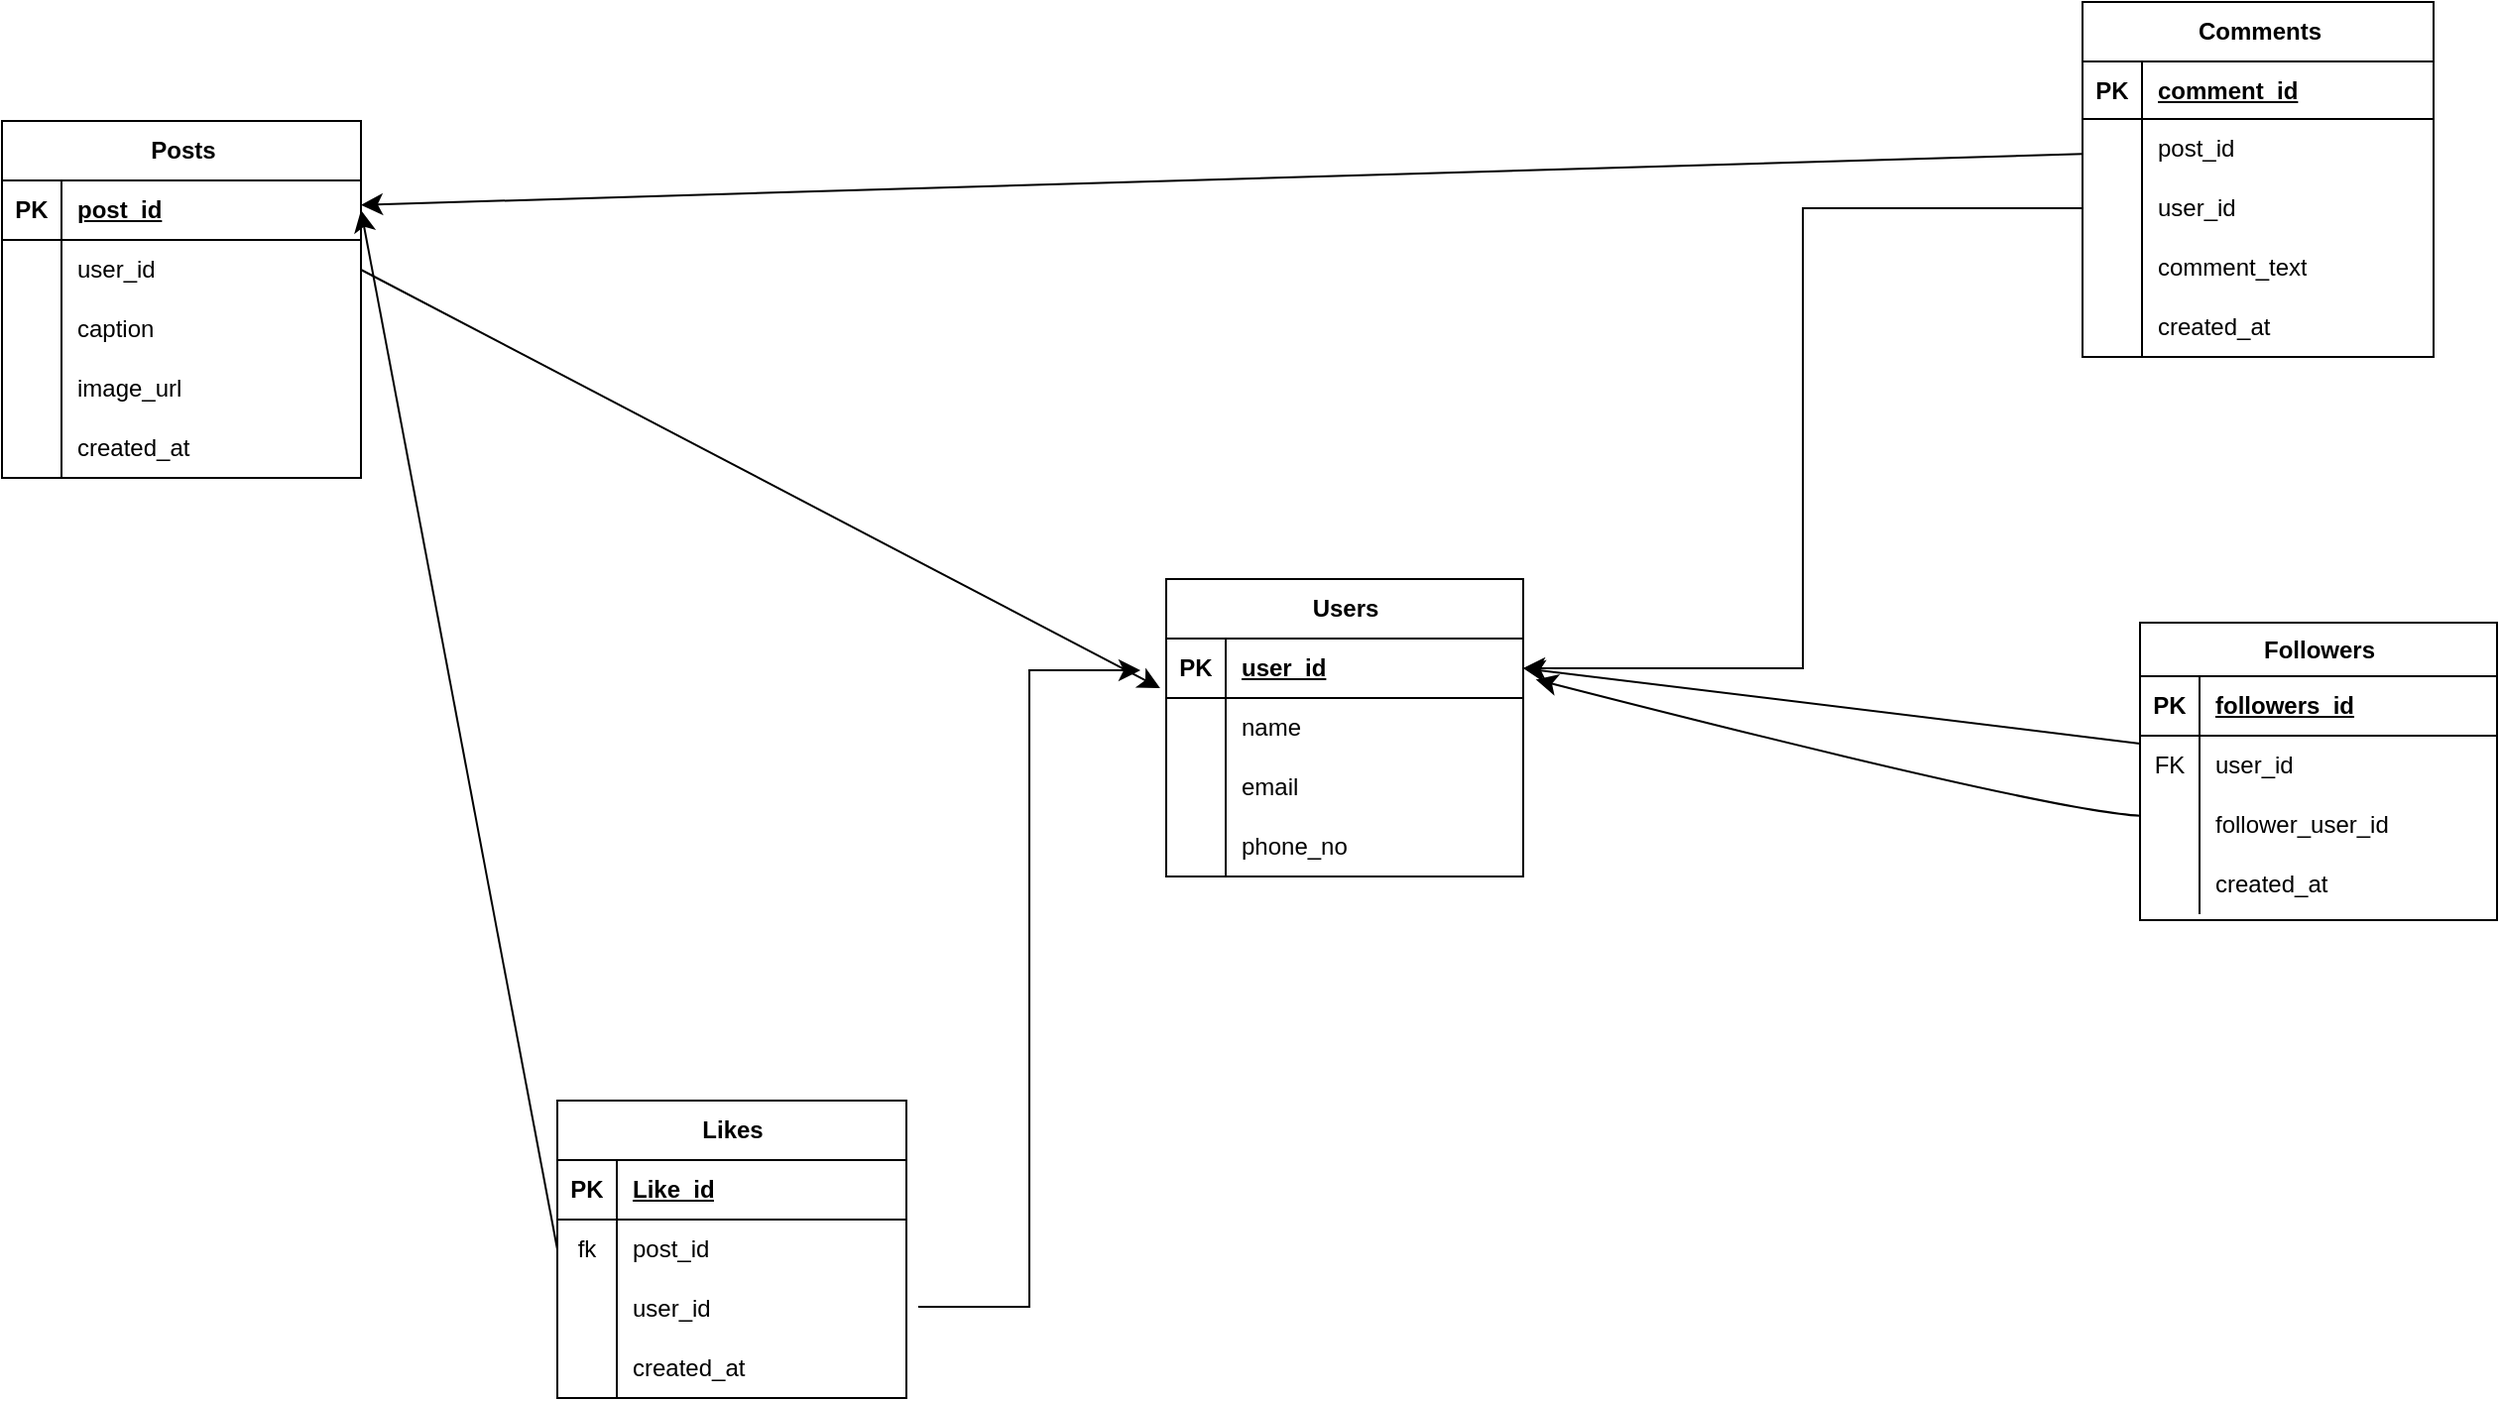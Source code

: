 <mxfile version="24.4.4" type="device">
  <diagram name="Page-1" id="QmumJRuwpqgM-9o2yc2R">
    <mxGraphModel dx="2472" dy="920" grid="0" gridSize="10" guides="1" tooltips="1" connect="1" arrows="1" fold="1" page="0" pageScale="1" pageWidth="850" pageHeight="1100" math="0" shadow="0">
      <root>
        <mxCell id="0" />
        <mxCell id="1" parent="0" />
        <mxCell id="hHKRv6Eab0-uG0hGWlH5-21" value="Users" style="shape=table;startSize=30;container=1;collapsible=1;childLayout=tableLayout;fixedRows=1;rowLines=0;fontStyle=1;align=center;resizeLast=1;html=1;" vertex="1" parent="1">
          <mxGeometry x="-425" y="352" width="180" height="150" as="geometry" />
        </mxCell>
        <mxCell id="hHKRv6Eab0-uG0hGWlH5-22" value="" style="shape=tableRow;horizontal=0;startSize=0;swimlaneHead=0;swimlaneBody=0;fillColor=none;collapsible=0;dropTarget=0;points=[[0,0.5],[1,0.5]];portConstraint=eastwest;top=0;left=0;right=0;bottom=1;" vertex="1" parent="hHKRv6Eab0-uG0hGWlH5-21">
          <mxGeometry y="30" width="180" height="30" as="geometry" />
        </mxCell>
        <mxCell id="hHKRv6Eab0-uG0hGWlH5-23" value="PK" style="shape=partialRectangle;connectable=0;fillColor=none;top=0;left=0;bottom=0;right=0;fontStyle=1;overflow=hidden;whiteSpace=wrap;html=1;" vertex="1" parent="hHKRv6Eab0-uG0hGWlH5-22">
          <mxGeometry width="30" height="30" as="geometry">
            <mxRectangle width="30" height="30" as="alternateBounds" />
          </mxGeometry>
        </mxCell>
        <mxCell id="hHKRv6Eab0-uG0hGWlH5-24" value="user_id" style="shape=partialRectangle;connectable=0;fillColor=none;top=0;left=0;bottom=0;right=0;align=left;spacingLeft=6;fontStyle=5;overflow=hidden;whiteSpace=wrap;html=1;" vertex="1" parent="hHKRv6Eab0-uG0hGWlH5-22">
          <mxGeometry x="30" width="150" height="30" as="geometry">
            <mxRectangle width="150" height="30" as="alternateBounds" />
          </mxGeometry>
        </mxCell>
        <mxCell id="hHKRv6Eab0-uG0hGWlH5-25" value="" style="shape=tableRow;horizontal=0;startSize=0;swimlaneHead=0;swimlaneBody=0;fillColor=none;collapsible=0;dropTarget=0;points=[[0,0.5],[1,0.5]];portConstraint=eastwest;top=0;left=0;right=0;bottom=0;" vertex="1" parent="hHKRv6Eab0-uG0hGWlH5-21">
          <mxGeometry y="60" width="180" height="30" as="geometry" />
        </mxCell>
        <mxCell id="hHKRv6Eab0-uG0hGWlH5-26" value="" style="shape=partialRectangle;connectable=0;fillColor=none;top=0;left=0;bottom=0;right=0;editable=1;overflow=hidden;whiteSpace=wrap;html=1;" vertex="1" parent="hHKRv6Eab0-uG0hGWlH5-25">
          <mxGeometry width="30" height="30" as="geometry">
            <mxRectangle width="30" height="30" as="alternateBounds" />
          </mxGeometry>
        </mxCell>
        <mxCell id="hHKRv6Eab0-uG0hGWlH5-27" value="name" style="shape=partialRectangle;connectable=0;fillColor=none;top=0;left=0;bottom=0;right=0;align=left;spacingLeft=6;overflow=hidden;whiteSpace=wrap;html=1;" vertex="1" parent="hHKRv6Eab0-uG0hGWlH5-25">
          <mxGeometry x="30" width="150" height="30" as="geometry">
            <mxRectangle width="150" height="30" as="alternateBounds" />
          </mxGeometry>
        </mxCell>
        <mxCell id="hHKRv6Eab0-uG0hGWlH5-28" value="" style="shape=tableRow;horizontal=0;startSize=0;swimlaneHead=0;swimlaneBody=0;fillColor=none;collapsible=0;dropTarget=0;points=[[0,0.5],[1,0.5]];portConstraint=eastwest;top=0;left=0;right=0;bottom=0;" vertex="1" parent="hHKRv6Eab0-uG0hGWlH5-21">
          <mxGeometry y="90" width="180" height="30" as="geometry" />
        </mxCell>
        <mxCell id="hHKRv6Eab0-uG0hGWlH5-29" value="" style="shape=partialRectangle;connectable=0;fillColor=none;top=0;left=0;bottom=0;right=0;editable=1;overflow=hidden;whiteSpace=wrap;html=1;" vertex="1" parent="hHKRv6Eab0-uG0hGWlH5-28">
          <mxGeometry width="30" height="30" as="geometry">
            <mxRectangle width="30" height="30" as="alternateBounds" />
          </mxGeometry>
        </mxCell>
        <mxCell id="hHKRv6Eab0-uG0hGWlH5-30" value="email" style="shape=partialRectangle;connectable=0;fillColor=none;top=0;left=0;bottom=0;right=0;align=left;spacingLeft=6;overflow=hidden;whiteSpace=wrap;html=1;" vertex="1" parent="hHKRv6Eab0-uG0hGWlH5-28">
          <mxGeometry x="30" width="150" height="30" as="geometry">
            <mxRectangle width="150" height="30" as="alternateBounds" />
          </mxGeometry>
        </mxCell>
        <mxCell id="hHKRv6Eab0-uG0hGWlH5-31" value="" style="shape=tableRow;horizontal=0;startSize=0;swimlaneHead=0;swimlaneBody=0;fillColor=none;collapsible=0;dropTarget=0;points=[[0,0.5],[1,0.5]];portConstraint=eastwest;top=0;left=0;right=0;bottom=0;" vertex="1" parent="hHKRv6Eab0-uG0hGWlH5-21">
          <mxGeometry y="120" width="180" height="30" as="geometry" />
        </mxCell>
        <mxCell id="hHKRv6Eab0-uG0hGWlH5-32" value="" style="shape=partialRectangle;connectable=0;fillColor=none;top=0;left=0;bottom=0;right=0;editable=1;overflow=hidden;whiteSpace=wrap;html=1;" vertex="1" parent="hHKRv6Eab0-uG0hGWlH5-31">
          <mxGeometry width="30" height="30" as="geometry">
            <mxRectangle width="30" height="30" as="alternateBounds" />
          </mxGeometry>
        </mxCell>
        <mxCell id="hHKRv6Eab0-uG0hGWlH5-33" value="phone_no" style="shape=partialRectangle;connectable=0;fillColor=none;top=0;left=0;bottom=0;right=0;align=left;spacingLeft=6;overflow=hidden;whiteSpace=wrap;html=1;" vertex="1" parent="hHKRv6Eab0-uG0hGWlH5-31">
          <mxGeometry x="30" width="150" height="30" as="geometry">
            <mxRectangle width="150" height="30" as="alternateBounds" />
          </mxGeometry>
        </mxCell>
        <mxCell id="hHKRv6Eab0-uG0hGWlH5-38" value="Posts" style="shape=table;startSize=30;container=1;collapsible=1;childLayout=tableLayout;fixedRows=1;rowLines=0;fontStyle=1;align=center;resizeLast=1;html=1;" vertex="1" parent="1">
          <mxGeometry x="-1012" y="121" width="181" height="180" as="geometry" />
        </mxCell>
        <mxCell id="hHKRv6Eab0-uG0hGWlH5-39" value="" style="shape=tableRow;horizontal=0;startSize=0;swimlaneHead=0;swimlaneBody=0;fillColor=none;collapsible=0;dropTarget=0;points=[[0,0.5],[1,0.5]];portConstraint=eastwest;top=0;left=0;right=0;bottom=1;" vertex="1" parent="hHKRv6Eab0-uG0hGWlH5-38">
          <mxGeometry y="30" width="181" height="30" as="geometry" />
        </mxCell>
        <mxCell id="hHKRv6Eab0-uG0hGWlH5-40" value="PK" style="shape=partialRectangle;connectable=0;fillColor=none;top=0;left=0;bottom=0;right=0;fontStyle=1;overflow=hidden;whiteSpace=wrap;html=1;" vertex="1" parent="hHKRv6Eab0-uG0hGWlH5-39">
          <mxGeometry width="30" height="30" as="geometry">
            <mxRectangle width="30" height="30" as="alternateBounds" />
          </mxGeometry>
        </mxCell>
        <mxCell id="hHKRv6Eab0-uG0hGWlH5-41" value="post_id" style="shape=partialRectangle;connectable=0;fillColor=none;top=0;left=0;bottom=0;right=0;align=left;spacingLeft=6;fontStyle=5;overflow=hidden;whiteSpace=wrap;html=1;" vertex="1" parent="hHKRv6Eab0-uG0hGWlH5-39">
          <mxGeometry x="30" width="151" height="30" as="geometry">
            <mxRectangle width="151" height="30" as="alternateBounds" />
          </mxGeometry>
        </mxCell>
        <mxCell id="hHKRv6Eab0-uG0hGWlH5-42" value="" style="shape=tableRow;horizontal=0;startSize=0;swimlaneHead=0;swimlaneBody=0;fillColor=none;collapsible=0;dropTarget=0;points=[[0,0.5],[1,0.5]];portConstraint=eastwest;top=0;left=0;right=0;bottom=0;" vertex="1" parent="hHKRv6Eab0-uG0hGWlH5-38">
          <mxGeometry y="60" width="181" height="30" as="geometry" />
        </mxCell>
        <mxCell id="hHKRv6Eab0-uG0hGWlH5-43" value="" style="shape=partialRectangle;connectable=0;fillColor=none;top=0;left=0;bottom=0;right=0;editable=1;overflow=hidden;whiteSpace=wrap;html=1;" vertex="1" parent="hHKRv6Eab0-uG0hGWlH5-42">
          <mxGeometry width="30" height="30" as="geometry">
            <mxRectangle width="30" height="30" as="alternateBounds" />
          </mxGeometry>
        </mxCell>
        <mxCell id="hHKRv6Eab0-uG0hGWlH5-44" value="user_id" style="shape=partialRectangle;connectable=0;fillColor=none;top=0;left=0;bottom=0;right=0;align=left;spacingLeft=6;overflow=hidden;whiteSpace=wrap;html=1;" vertex="1" parent="hHKRv6Eab0-uG0hGWlH5-42">
          <mxGeometry x="30" width="151" height="30" as="geometry">
            <mxRectangle width="151" height="30" as="alternateBounds" />
          </mxGeometry>
        </mxCell>
        <mxCell id="hHKRv6Eab0-uG0hGWlH5-45" value="" style="shape=tableRow;horizontal=0;startSize=0;swimlaneHead=0;swimlaneBody=0;fillColor=none;collapsible=0;dropTarget=0;points=[[0,0.5],[1,0.5]];portConstraint=eastwest;top=0;left=0;right=0;bottom=0;" vertex="1" parent="hHKRv6Eab0-uG0hGWlH5-38">
          <mxGeometry y="90" width="181" height="30" as="geometry" />
        </mxCell>
        <mxCell id="hHKRv6Eab0-uG0hGWlH5-46" value="" style="shape=partialRectangle;connectable=0;fillColor=none;top=0;left=0;bottom=0;right=0;editable=1;overflow=hidden;whiteSpace=wrap;html=1;" vertex="1" parent="hHKRv6Eab0-uG0hGWlH5-45">
          <mxGeometry width="30" height="30" as="geometry">
            <mxRectangle width="30" height="30" as="alternateBounds" />
          </mxGeometry>
        </mxCell>
        <mxCell id="hHKRv6Eab0-uG0hGWlH5-47" value="caption" style="shape=partialRectangle;connectable=0;fillColor=none;top=0;left=0;bottom=0;right=0;align=left;spacingLeft=6;overflow=hidden;whiteSpace=wrap;html=1;" vertex="1" parent="hHKRv6Eab0-uG0hGWlH5-45">
          <mxGeometry x="30" width="151" height="30" as="geometry">
            <mxRectangle width="151" height="30" as="alternateBounds" />
          </mxGeometry>
        </mxCell>
        <mxCell id="hHKRv6Eab0-uG0hGWlH5-48" value="" style="shape=tableRow;horizontal=0;startSize=0;swimlaneHead=0;swimlaneBody=0;fillColor=none;collapsible=0;dropTarget=0;points=[[0,0.5],[1,0.5]];portConstraint=eastwest;top=0;left=0;right=0;bottom=0;" vertex="1" parent="hHKRv6Eab0-uG0hGWlH5-38">
          <mxGeometry y="120" width="181" height="30" as="geometry" />
        </mxCell>
        <mxCell id="hHKRv6Eab0-uG0hGWlH5-49" value="" style="shape=partialRectangle;connectable=0;fillColor=none;top=0;left=0;bottom=0;right=0;editable=1;overflow=hidden;whiteSpace=wrap;html=1;" vertex="1" parent="hHKRv6Eab0-uG0hGWlH5-48">
          <mxGeometry width="30" height="30" as="geometry">
            <mxRectangle width="30" height="30" as="alternateBounds" />
          </mxGeometry>
        </mxCell>
        <mxCell id="hHKRv6Eab0-uG0hGWlH5-50" value="image_url" style="shape=partialRectangle;connectable=0;fillColor=none;top=0;left=0;bottom=0;right=0;align=left;spacingLeft=6;overflow=hidden;whiteSpace=wrap;html=1;" vertex="1" parent="hHKRv6Eab0-uG0hGWlH5-48">
          <mxGeometry x="30" width="151" height="30" as="geometry">
            <mxRectangle width="151" height="30" as="alternateBounds" />
          </mxGeometry>
        </mxCell>
        <mxCell id="hHKRv6Eab0-uG0hGWlH5-90" style="shape=tableRow;horizontal=0;startSize=0;swimlaneHead=0;swimlaneBody=0;fillColor=none;collapsible=0;dropTarget=0;points=[[0,0.5],[1,0.5]];portConstraint=eastwest;top=0;left=0;right=0;bottom=0;" vertex="1" parent="hHKRv6Eab0-uG0hGWlH5-38">
          <mxGeometry y="150" width="181" height="30" as="geometry" />
        </mxCell>
        <mxCell id="hHKRv6Eab0-uG0hGWlH5-91" style="shape=partialRectangle;connectable=0;fillColor=none;top=0;left=0;bottom=0;right=0;editable=1;overflow=hidden;whiteSpace=wrap;html=1;" vertex="1" parent="hHKRv6Eab0-uG0hGWlH5-90">
          <mxGeometry width="30" height="30" as="geometry">
            <mxRectangle width="30" height="30" as="alternateBounds" />
          </mxGeometry>
        </mxCell>
        <mxCell id="hHKRv6Eab0-uG0hGWlH5-92" value="created_at" style="shape=partialRectangle;connectable=0;fillColor=none;top=0;left=0;bottom=0;right=0;align=left;spacingLeft=6;overflow=hidden;whiteSpace=wrap;html=1;" vertex="1" parent="hHKRv6Eab0-uG0hGWlH5-90">
          <mxGeometry x="30" width="151" height="30" as="geometry">
            <mxRectangle width="151" height="30" as="alternateBounds" />
          </mxGeometry>
        </mxCell>
        <mxCell id="hHKRv6Eab0-uG0hGWlH5-51" value="Comments" style="shape=table;startSize=30;container=1;collapsible=1;childLayout=tableLayout;fixedRows=1;rowLines=0;fontStyle=1;align=center;resizeLast=1;html=1;" vertex="1" parent="1">
          <mxGeometry x="37" y="61" width="177" height="179" as="geometry" />
        </mxCell>
        <mxCell id="hHKRv6Eab0-uG0hGWlH5-52" value="" style="shape=tableRow;horizontal=0;startSize=0;swimlaneHead=0;swimlaneBody=0;fillColor=none;collapsible=0;dropTarget=0;points=[[0,0.5],[1,0.5]];portConstraint=eastwest;top=0;left=0;right=0;bottom=1;" vertex="1" parent="hHKRv6Eab0-uG0hGWlH5-51">
          <mxGeometry y="30" width="177" height="29" as="geometry" />
        </mxCell>
        <mxCell id="hHKRv6Eab0-uG0hGWlH5-53" value="PK" style="shape=partialRectangle;connectable=0;fillColor=none;top=0;left=0;bottom=0;right=0;fontStyle=1;overflow=hidden;whiteSpace=wrap;html=1;" vertex="1" parent="hHKRv6Eab0-uG0hGWlH5-52">
          <mxGeometry width="30" height="29" as="geometry">
            <mxRectangle width="30" height="29" as="alternateBounds" />
          </mxGeometry>
        </mxCell>
        <mxCell id="hHKRv6Eab0-uG0hGWlH5-54" value="comment_id" style="shape=partialRectangle;connectable=0;fillColor=none;top=0;left=0;bottom=0;right=0;align=left;spacingLeft=6;fontStyle=5;overflow=hidden;whiteSpace=wrap;html=1;" vertex="1" parent="hHKRv6Eab0-uG0hGWlH5-52">
          <mxGeometry x="30" width="147" height="29" as="geometry">
            <mxRectangle width="147" height="29" as="alternateBounds" />
          </mxGeometry>
        </mxCell>
        <mxCell id="hHKRv6Eab0-uG0hGWlH5-55" value="" style="shape=tableRow;horizontal=0;startSize=0;swimlaneHead=0;swimlaneBody=0;fillColor=none;collapsible=0;dropTarget=0;points=[[0,0.5],[1,0.5]];portConstraint=eastwest;top=0;left=0;right=0;bottom=0;" vertex="1" parent="hHKRv6Eab0-uG0hGWlH5-51">
          <mxGeometry y="59" width="177" height="30" as="geometry" />
        </mxCell>
        <mxCell id="hHKRv6Eab0-uG0hGWlH5-56" value="" style="shape=partialRectangle;connectable=0;fillColor=none;top=0;left=0;bottom=0;right=0;editable=1;overflow=hidden;whiteSpace=wrap;html=1;" vertex="1" parent="hHKRv6Eab0-uG0hGWlH5-55">
          <mxGeometry width="30" height="30" as="geometry">
            <mxRectangle width="30" height="30" as="alternateBounds" />
          </mxGeometry>
        </mxCell>
        <mxCell id="hHKRv6Eab0-uG0hGWlH5-57" value="post_id" style="shape=partialRectangle;connectable=0;fillColor=none;top=0;left=0;bottom=0;right=0;align=left;spacingLeft=6;overflow=hidden;whiteSpace=wrap;html=1;" vertex="1" parent="hHKRv6Eab0-uG0hGWlH5-55">
          <mxGeometry x="30" width="147" height="30" as="geometry">
            <mxRectangle width="147" height="30" as="alternateBounds" />
          </mxGeometry>
        </mxCell>
        <mxCell id="hHKRv6Eab0-uG0hGWlH5-58" value="" style="shape=tableRow;horizontal=0;startSize=0;swimlaneHead=0;swimlaneBody=0;fillColor=none;collapsible=0;dropTarget=0;points=[[0,0.5],[1,0.5]];portConstraint=eastwest;top=0;left=0;right=0;bottom=0;" vertex="1" parent="hHKRv6Eab0-uG0hGWlH5-51">
          <mxGeometry y="89" width="177" height="30" as="geometry" />
        </mxCell>
        <mxCell id="hHKRv6Eab0-uG0hGWlH5-59" value="" style="shape=partialRectangle;connectable=0;fillColor=none;top=0;left=0;bottom=0;right=0;editable=1;overflow=hidden;whiteSpace=wrap;html=1;" vertex="1" parent="hHKRv6Eab0-uG0hGWlH5-58">
          <mxGeometry width="30" height="30" as="geometry">
            <mxRectangle width="30" height="30" as="alternateBounds" />
          </mxGeometry>
        </mxCell>
        <mxCell id="hHKRv6Eab0-uG0hGWlH5-60" value="user_id" style="shape=partialRectangle;connectable=0;fillColor=none;top=0;left=0;bottom=0;right=0;align=left;spacingLeft=6;overflow=hidden;whiteSpace=wrap;html=1;" vertex="1" parent="hHKRv6Eab0-uG0hGWlH5-58">
          <mxGeometry x="30" width="147" height="30" as="geometry">
            <mxRectangle width="147" height="30" as="alternateBounds" />
          </mxGeometry>
        </mxCell>
        <mxCell id="hHKRv6Eab0-uG0hGWlH5-61" value="" style="shape=tableRow;horizontal=0;startSize=0;swimlaneHead=0;swimlaneBody=0;fillColor=none;collapsible=0;dropTarget=0;points=[[0,0.5],[1,0.5]];portConstraint=eastwest;top=0;left=0;right=0;bottom=0;" vertex="1" parent="hHKRv6Eab0-uG0hGWlH5-51">
          <mxGeometry y="119" width="177" height="30" as="geometry" />
        </mxCell>
        <mxCell id="hHKRv6Eab0-uG0hGWlH5-62" value="" style="shape=partialRectangle;connectable=0;fillColor=none;top=0;left=0;bottom=0;right=0;editable=1;overflow=hidden;whiteSpace=wrap;html=1;" vertex="1" parent="hHKRv6Eab0-uG0hGWlH5-61">
          <mxGeometry width="30" height="30" as="geometry">
            <mxRectangle width="30" height="30" as="alternateBounds" />
          </mxGeometry>
        </mxCell>
        <mxCell id="hHKRv6Eab0-uG0hGWlH5-63" value="comment_text" style="shape=partialRectangle;connectable=0;fillColor=none;top=0;left=0;bottom=0;right=0;align=left;spacingLeft=6;overflow=hidden;whiteSpace=wrap;html=1;" vertex="1" parent="hHKRv6Eab0-uG0hGWlH5-61">
          <mxGeometry x="30" width="147" height="30" as="geometry">
            <mxRectangle width="147" height="30" as="alternateBounds" />
          </mxGeometry>
        </mxCell>
        <mxCell id="hHKRv6Eab0-uG0hGWlH5-93" style="shape=tableRow;horizontal=0;startSize=0;swimlaneHead=0;swimlaneBody=0;fillColor=none;collapsible=0;dropTarget=0;points=[[0,0.5],[1,0.5]];portConstraint=eastwest;top=0;left=0;right=0;bottom=0;" vertex="1" parent="hHKRv6Eab0-uG0hGWlH5-51">
          <mxGeometry y="149" width="177" height="30" as="geometry" />
        </mxCell>
        <mxCell id="hHKRv6Eab0-uG0hGWlH5-94" style="shape=partialRectangle;connectable=0;fillColor=none;top=0;left=0;bottom=0;right=0;editable=1;overflow=hidden;whiteSpace=wrap;html=1;" vertex="1" parent="hHKRv6Eab0-uG0hGWlH5-93">
          <mxGeometry width="30" height="30" as="geometry">
            <mxRectangle width="30" height="30" as="alternateBounds" />
          </mxGeometry>
        </mxCell>
        <mxCell id="hHKRv6Eab0-uG0hGWlH5-95" value="created_at" style="shape=partialRectangle;connectable=0;fillColor=none;top=0;left=0;bottom=0;right=0;align=left;spacingLeft=6;overflow=hidden;whiteSpace=wrap;html=1;" vertex="1" parent="hHKRv6Eab0-uG0hGWlH5-93">
          <mxGeometry x="30" width="147" height="30" as="geometry">
            <mxRectangle width="147" height="30" as="alternateBounds" />
          </mxGeometry>
        </mxCell>
        <mxCell id="hHKRv6Eab0-uG0hGWlH5-64" value="Likes" style="shape=table;startSize=30;container=1;collapsible=1;childLayout=tableLayout;fixedRows=1;rowLines=0;fontStyle=1;align=center;resizeLast=1;html=1;" vertex="1" parent="1">
          <mxGeometry x="-732" y="615" width="176" height="150" as="geometry" />
        </mxCell>
        <mxCell id="hHKRv6Eab0-uG0hGWlH5-65" value="" style="shape=tableRow;horizontal=0;startSize=0;swimlaneHead=0;swimlaneBody=0;fillColor=none;collapsible=0;dropTarget=0;points=[[0,0.5],[1,0.5]];portConstraint=eastwest;top=0;left=0;right=0;bottom=1;" vertex="1" parent="hHKRv6Eab0-uG0hGWlH5-64">
          <mxGeometry y="30" width="176" height="30" as="geometry" />
        </mxCell>
        <mxCell id="hHKRv6Eab0-uG0hGWlH5-66" value="PK" style="shape=partialRectangle;connectable=0;fillColor=none;top=0;left=0;bottom=0;right=0;fontStyle=1;overflow=hidden;whiteSpace=wrap;html=1;" vertex="1" parent="hHKRv6Eab0-uG0hGWlH5-65">
          <mxGeometry width="30" height="30" as="geometry">
            <mxRectangle width="30" height="30" as="alternateBounds" />
          </mxGeometry>
        </mxCell>
        <mxCell id="hHKRv6Eab0-uG0hGWlH5-67" value="Like_id" style="shape=partialRectangle;connectable=0;fillColor=none;top=0;left=0;bottom=0;right=0;align=left;spacingLeft=6;fontStyle=5;overflow=hidden;whiteSpace=wrap;html=1;" vertex="1" parent="hHKRv6Eab0-uG0hGWlH5-65">
          <mxGeometry x="30" width="146" height="30" as="geometry">
            <mxRectangle width="146" height="30" as="alternateBounds" />
          </mxGeometry>
        </mxCell>
        <mxCell id="hHKRv6Eab0-uG0hGWlH5-68" value="" style="shape=tableRow;horizontal=0;startSize=0;swimlaneHead=0;swimlaneBody=0;fillColor=none;collapsible=0;dropTarget=0;points=[[0,0.5],[1,0.5]];portConstraint=eastwest;top=0;left=0;right=0;bottom=0;" vertex="1" parent="hHKRv6Eab0-uG0hGWlH5-64">
          <mxGeometry y="60" width="176" height="30" as="geometry" />
        </mxCell>
        <mxCell id="hHKRv6Eab0-uG0hGWlH5-69" value="fk" style="shape=partialRectangle;connectable=0;fillColor=none;top=0;left=0;bottom=0;right=0;editable=1;overflow=hidden;whiteSpace=wrap;html=1;" vertex="1" parent="hHKRv6Eab0-uG0hGWlH5-68">
          <mxGeometry width="30" height="30" as="geometry">
            <mxRectangle width="30" height="30" as="alternateBounds" />
          </mxGeometry>
        </mxCell>
        <mxCell id="hHKRv6Eab0-uG0hGWlH5-70" value="post_id" style="shape=partialRectangle;connectable=0;fillColor=none;top=0;left=0;bottom=0;right=0;align=left;spacingLeft=6;overflow=hidden;whiteSpace=wrap;html=1;" vertex="1" parent="hHKRv6Eab0-uG0hGWlH5-68">
          <mxGeometry x="30" width="146" height="30" as="geometry">
            <mxRectangle width="146" height="30" as="alternateBounds" />
          </mxGeometry>
        </mxCell>
        <mxCell id="hHKRv6Eab0-uG0hGWlH5-71" value="" style="shape=tableRow;horizontal=0;startSize=0;swimlaneHead=0;swimlaneBody=0;fillColor=none;collapsible=0;dropTarget=0;points=[[0,0.5],[1,0.5]];portConstraint=eastwest;top=0;left=0;right=0;bottom=0;" vertex="1" parent="hHKRv6Eab0-uG0hGWlH5-64">
          <mxGeometry y="90" width="176" height="30" as="geometry" />
        </mxCell>
        <mxCell id="hHKRv6Eab0-uG0hGWlH5-72" value="" style="shape=partialRectangle;connectable=0;fillColor=none;top=0;left=0;bottom=0;right=0;editable=1;overflow=hidden;whiteSpace=wrap;html=1;" vertex="1" parent="hHKRv6Eab0-uG0hGWlH5-71">
          <mxGeometry width="30" height="30" as="geometry">
            <mxRectangle width="30" height="30" as="alternateBounds" />
          </mxGeometry>
        </mxCell>
        <mxCell id="hHKRv6Eab0-uG0hGWlH5-73" value="user_id" style="shape=partialRectangle;connectable=0;fillColor=none;top=0;left=0;bottom=0;right=0;align=left;spacingLeft=6;overflow=hidden;whiteSpace=wrap;html=1;" vertex="1" parent="hHKRv6Eab0-uG0hGWlH5-71">
          <mxGeometry x="30" width="146" height="30" as="geometry">
            <mxRectangle width="146" height="30" as="alternateBounds" />
          </mxGeometry>
        </mxCell>
        <mxCell id="hHKRv6Eab0-uG0hGWlH5-74" value="" style="shape=tableRow;horizontal=0;startSize=0;swimlaneHead=0;swimlaneBody=0;fillColor=none;collapsible=0;dropTarget=0;points=[[0,0.5],[1,0.5]];portConstraint=eastwest;top=0;left=0;right=0;bottom=0;" vertex="1" parent="hHKRv6Eab0-uG0hGWlH5-64">
          <mxGeometry y="120" width="176" height="30" as="geometry" />
        </mxCell>
        <mxCell id="hHKRv6Eab0-uG0hGWlH5-75" value="" style="shape=partialRectangle;connectable=0;fillColor=none;top=0;left=0;bottom=0;right=0;editable=1;overflow=hidden;whiteSpace=wrap;html=1;" vertex="1" parent="hHKRv6Eab0-uG0hGWlH5-74">
          <mxGeometry width="30" height="30" as="geometry">
            <mxRectangle width="30" height="30" as="alternateBounds" />
          </mxGeometry>
        </mxCell>
        <mxCell id="hHKRv6Eab0-uG0hGWlH5-76" value="created_at" style="shape=partialRectangle;connectable=0;fillColor=none;top=0;left=0;bottom=0;right=0;align=left;spacingLeft=6;overflow=hidden;whiteSpace=wrap;html=1;" vertex="1" parent="hHKRv6Eab0-uG0hGWlH5-74">
          <mxGeometry x="30" width="146" height="30" as="geometry">
            <mxRectangle width="146" height="30" as="alternateBounds" />
          </mxGeometry>
        </mxCell>
        <mxCell id="hHKRv6Eab0-uG0hGWlH5-77" value="Followers" style="shape=table;startSize=27;container=1;collapsible=1;childLayout=tableLayout;fixedRows=1;rowLines=0;fontStyle=1;align=center;resizeLast=1;html=1;" vertex="1" parent="1">
          <mxGeometry x="66" y="374" width="180" height="150" as="geometry" />
        </mxCell>
        <mxCell id="hHKRv6Eab0-uG0hGWlH5-78" value="" style="shape=tableRow;horizontal=0;startSize=0;swimlaneHead=0;swimlaneBody=0;fillColor=none;collapsible=0;dropTarget=0;points=[[0,0.5],[1,0.5]];portConstraint=eastwest;top=0;left=0;right=0;bottom=1;" vertex="1" parent="hHKRv6Eab0-uG0hGWlH5-77">
          <mxGeometry y="27" width="180" height="30" as="geometry" />
        </mxCell>
        <mxCell id="hHKRv6Eab0-uG0hGWlH5-79" value="PK" style="shape=partialRectangle;connectable=0;fillColor=none;top=0;left=0;bottom=0;right=0;fontStyle=1;overflow=hidden;whiteSpace=wrap;html=1;" vertex="1" parent="hHKRv6Eab0-uG0hGWlH5-78">
          <mxGeometry width="30" height="30" as="geometry">
            <mxRectangle width="30" height="30" as="alternateBounds" />
          </mxGeometry>
        </mxCell>
        <mxCell id="hHKRv6Eab0-uG0hGWlH5-80" value="followers_id" style="shape=partialRectangle;connectable=0;fillColor=none;top=0;left=0;bottom=0;right=0;align=left;spacingLeft=6;fontStyle=5;overflow=hidden;whiteSpace=wrap;html=1;" vertex="1" parent="hHKRv6Eab0-uG0hGWlH5-78">
          <mxGeometry x="30" width="150" height="30" as="geometry">
            <mxRectangle width="150" height="30" as="alternateBounds" />
          </mxGeometry>
        </mxCell>
        <mxCell id="hHKRv6Eab0-uG0hGWlH5-81" value="" style="shape=tableRow;horizontal=0;startSize=0;swimlaneHead=0;swimlaneBody=0;fillColor=none;collapsible=0;dropTarget=0;points=[[0,0.5],[1,0.5]];portConstraint=eastwest;top=0;left=0;right=0;bottom=0;" vertex="1" parent="hHKRv6Eab0-uG0hGWlH5-77">
          <mxGeometry y="57" width="180" height="30" as="geometry" />
        </mxCell>
        <mxCell id="hHKRv6Eab0-uG0hGWlH5-82" value="FK" style="shape=partialRectangle;connectable=0;fillColor=none;top=0;left=0;bottom=0;right=0;editable=1;overflow=hidden;whiteSpace=wrap;html=1;" vertex="1" parent="hHKRv6Eab0-uG0hGWlH5-81">
          <mxGeometry width="30" height="30" as="geometry">
            <mxRectangle width="30" height="30" as="alternateBounds" />
          </mxGeometry>
        </mxCell>
        <mxCell id="hHKRv6Eab0-uG0hGWlH5-83" value="user_id" style="shape=partialRectangle;connectable=0;fillColor=none;top=0;left=0;bottom=0;right=0;align=left;spacingLeft=6;overflow=hidden;whiteSpace=wrap;html=1;" vertex="1" parent="hHKRv6Eab0-uG0hGWlH5-81">
          <mxGeometry x="30" width="150" height="30" as="geometry">
            <mxRectangle width="150" height="30" as="alternateBounds" />
          </mxGeometry>
        </mxCell>
        <mxCell id="hHKRv6Eab0-uG0hGWlH5-84" value="" style="shape=tableRow;horizontal=0;startSize=0;swimlaneHead=0;swimlaneBody=0;fillColor=none;collapsible=0;dropTarget=0;points=[[0,0.5],[1,0.5]];portConstraint=eastwest;top=0;left=0;right=0;bottom=0;" vertex="1" parent="hHKRv6Eab0-uG0hGWlH5-77">
          <mxGeometry y="87" width="180" height="30" as="geometry" />
        </mxCell>
        <mxCell id="hHKRv6Eab0-uG0hGWlH5-85" value="" style="shape=partialRectangle;connectable=0;fillColor=none;top=0;left=0;bottom=0;right=0;editable=1;overflow=hidden;whiteSpace=wrap;html=1;" vertex="1" parent="hHKRv6Eab0-uG0hGWlH5-84">
          <mxGeometry width="30" height="30" as="geometry">
            <mxRectangle width="30" height="30" as="alternateBounds" />
          </mxGeometry>
        </mxCell>
        <mxCell id="hHKRv6Eab0-uG0hGWlH5-86" value="follower_user_id" style="shape=partialRectangle;connectable=0;fillColor=none;top=0;left=0;bottom=0;right=0;align=left;spacingLeft=6;overflow=hidden;whiteSpace=wrap;html=1;" vertex="1" parent="hHKRv6Eab0-uG0hGWlH5-84">
          <mxGeometry x="30" width="150" height="30" as="geometry">
            <mxRectangle width="150" height="30" as="alternateBounds" />
          </mxGeometry>
        </mxCell>
        <mxCell id="hHKRv6Eab0-uG0hGWlH5-87" value="" style="shape=tableRow;horizontal=0;startSize=0;swimlaneHead=0;swimlaneBody=0;fillColor=none;collapsible=0;dropTarget=0;points=[[0,0.5],[1,0.5]];portConstraint=eastwest;top=0;left=0;right=0;bottom=0;" vertex="1" parent="hHKRv6Eab0-uG0hGWlH5-77">
          <mxGeometry y="117" width="180" height="30" as="geometry" />
        </mxCell>
        <mxCell id="hHKRv6Eab0-uG0hGWlH5-88" value="" style="shape=partialRectangle;connectable=0;fillColor=none;top=0;left=0;bottom=0;right=0;editable=1;overflow=hidden;whiteSpace=wrap;html=1;" vertex="1" parent="hHKRv6Eab0-uG0hGWlH5-87">
          <mxGeometry width="30" height="30" as="geometry">
            <mxRectangle width="30" height="30" as="alternateBounds" />
          </mxGeometry>
        </mxCell>
        <mxCell id="hHKRv6Eab0-uG0hGWlH5-89" value="created_at" style="shape=partialRectangle;connectable=0;fillColor=none;top=0;left=0;bottom=0;right=0;align=left;spacingLeft=6;overflow=hidden;whiteSpace=wrap;html=1;" vertex="1" parent="hHKRv6Eab0-uG0hGWlH5-87">
          <mxGeometry x="30" width="150" height="30" as="geometry">
            <mxRectangle width="150" height="30" as="alternateBounds" />
          </mxGeometry>
        </mxCell>
        <mxCell id="hHKRv6Eab0-uG0hGWlH5-100" value="" style="edgeStyle=elbowEdgeStyle;elbow=horizontal;endArrow=classic;html=1;curved=0;rounded=0;endSize=8;startSize=8;fontSize=12;entryX=1;entryY=0.5;entryDx=0;entryDy=0;" edge="1" parent="1" source="hHKRv6Eab0-uG0hGWlH5-58" target="hHKRv6Eab0-uG0hGWlH5-22">
          <mxGeometry width="50" height="50" relative="1" as="geometry">
            <mxPoint x="73" y="257" as="sourcePoint" />
            <mxPoint x="-215" y="398" as="targetPoint" />
          </mxGeometry>
        </mxCell>
        <mxCell id="hHKRv6Eab0-uG0hGWlH5-101" value="" style="edgeStyle=elbowEdgeStyle;elbow=horizontal;endArrow=classic;html=1;curved=0;rounded=0;endSize=8;startSize=8;fontSize=12;" edge="1" parent="1">
          <mxGeometry width="50" height="50" relative="1" as="geometry">
            <mxPoint x="-550" y="719" as="sourcePoint" />
            <mxPoint x="-438" y="398" as="targetPoint" />
          </mxGeometry>
        </mxCell>
        <mxCell id="hHKRv6Eab0-uG0hGWlH5-108" style="edgeStyle=none;curved=1;rounded=0;orthogonalLoop=1;jettySize=auto;html=1;entryX=-0.017;entryY=0.833;entryDx=0;entryDy=0;entryPerimeter=0;fontSize=12;startSize=8;endSize=8;exitX=1;exitY=0.5;exitDx=0;exitDy=0;" edge="1" parent="1" source="hHKRv6Eab0-uG0hGWlH5-42" target="hHKRv6Eab0-uG0hGWlH5-22">
          <mxGeometry relative="1" as="geometry" />
        </mxCell>
        <mxCell id="hHKRv6Eab0-uG0hGWlH5-113" style="edgeStyle=none;curved=1;rounded=0;orthogonalLoop=1;jettySize=auto;html=1;entryX=1;entryY=0.5;entryDx=0;entryDy=0;fontSize=12;startSize=8;endSize=8;" edge="1" parent="1" source="hHKRv6Eab0-uG0hGWlH5-81" target="hHKRv6Eab0-uG0hGWlH5-22">
          <mxGeometry relative="1" as="geometry" />
        </mxCell>
        <mxCell id="hHKRv6Eab0-uG0hGWlH5-114" style="edgeStyle=none;curved=1;rounded=0;orthogonalLoop=1;jettySize=auto;html=1;fontSize=12;startSize=8;endSize=8;" edge="1" parent="1" source="hHKRv6Eab0-uG0hGWlH5-84">
          <mxGeometry relative="1" as="geometry">
            <mxPoint x="-238.667" y="402.667" as="targetPoint" />
            <Array as="points">
              <mxPoint x="20" y="469" />
            </Array>
          </mxGeometry>
        </mxCell>
        <mxCell id="hHKRv6Eab0-uG0hGWlH5-115" style="edgeStyle=none;curved=1;rounded=0;orthogonalLoop=1;jettySize=auto;html=1;fontSize=12;startSize=8;endSize=8;" edge="1" parent="1" source="hHKRv6Eab0-uG0hGWlH5-55" target="hHKRv6Eab0-uG0hGWlH5-39">
          <mxGeometry relative="1" as="geometry" />
        </mxCell>
        <mxCell id="hHKRv6Eab0-uG0hGWlH5-116" style="edgeStyle=none;curved=1;rounded=0;orthogonalLoop=1;jettySize=auto;html=1;entryX=1;entryY=0.5;entryDx=0;entryDy=0;fontSize=12;startSize=8;endSize=8;exitX=0;exitY=0.5;exitDx=0;exitDy=0;" edge="1" parent="1" source="hHKRv6Eab0-uG0hGWlH5-68" target="hHKRv6Eab0-uG0hGWlH5-39">
          <mxGeometry relative="1" as="geometry" />
        </mxCell>
      </root>
    </mxGraphModel>
  </diagram>
</mxfile>
